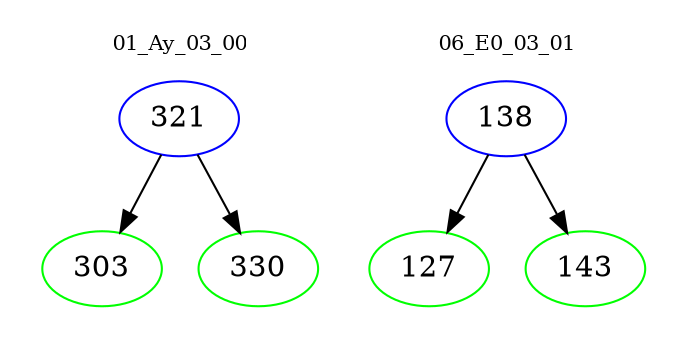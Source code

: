 digraph{
subgraph cluster_0 {
color = white
label = "01_Ay_03_00";
fontsize=10;
T0_321 [label="321", color="blue"]
T0_321 -> T0_303 [color="black"]
T0_303 [label="303", color="green"]
T0_321 -> T0_330 [color="black"]
T0_330 [label="330", color="green"]
}
subgraph cluster_1 {
color = white
label = "06_E0_03_01";
fontsize=10;
T1_138 [label="138", color="blue"]
T1_138 -> T1_127 [color="black"]
T1_127 [label="127", color="green"]
T1_138 -> T1_143 [color="black"]
T1_143 [label="143", color="green"]
}
}
